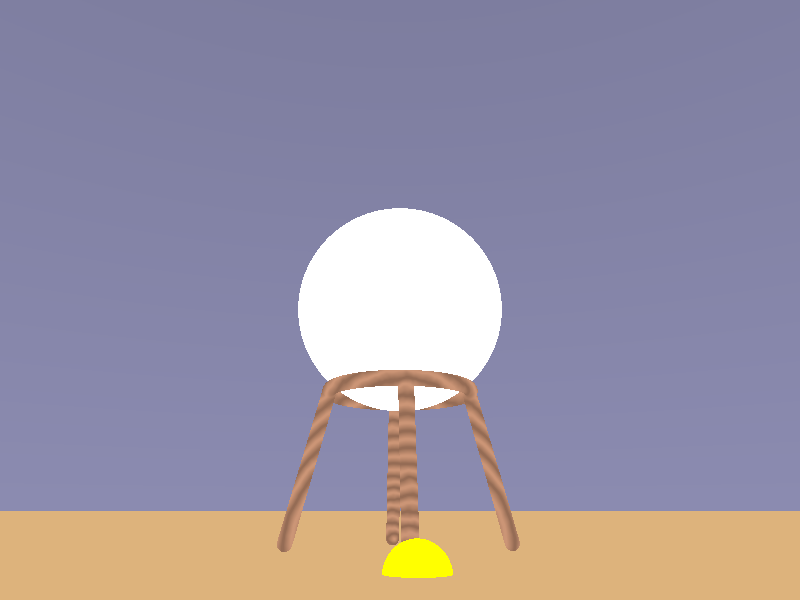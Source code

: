 /* CS360_Gabriel_Brehm */

#include "colors.inc"  
#include "textures.inc" 
#include "glass.inc"

light_source
{
    <900,500,300> 
    White
}     

camera{location<0.6466,0.5,8.4987>look_at<0,3.5,0>} 

sky_sphere 
{
    pigment 
    {
        gradient y
        color_map {
        [0.5  color CornflowerBlue]
        [1.0  color MidnightBlue]
    }
    scale 2
    translate -1
    }
}

plane
{        
    y, 0
    texture {Copper_Metal}
    finish {reflection 0.25}    
}

union //sphere shapes
{ 
    sphere
    {
        <0,0,0> 1.5     
        pigment {Clear}
        finish {F_Glass4}
                
    } 
    
    union
    {
        difference
        { 
            intersection
            {
                sphere
                {
                    <0,0,0>, 1.45
                    texture{Chrome_Metal}
                    finish {reflection 0.5} 
                }             
                
                box
                {
                    <-1,-1,-1>, <1,1,1>
                    texture{Chrome_Metal}
                    finish {reflection 0.5} 
                } 
            }
                
            sphere
            {
                <1,0,0>,  .5
                pigment {Pink_Granite}
                finish {reflection 0.5}
            }
            sphere
            {
                <0,0,1>,  .5
                pigment {Jade}  
                finish {reflection 0.5}
            } 
            sphere
            {
                <-1,0,0>,  .5
                pigment {Blood_Marble}
                finish {reflection 0.5}
            }
            sphere
            {
                <0,0,-1>,  .5
                pigment {Blue_Agate}
                finish {reflection 0.5}
            } 
            sphere
            {
                <0,1,0>,  .5
                pigment {Sapphire_Agate}
                finish {reflection 0.5}
            } 
            sphere
            {
                <0,-1,0>,  .5
                pigment {Red_Marble}
                finish {reflection 0.5}
            }
        }
        scale 0.5 
    } 
    translate <0,3.348995,0>
}
                         
union //stand
{
    torus
    {                            
        1, 0.1  
        pigment{Silver}
        finish {reflection .4}
        translate <0,2,0> 
        texture {DMFDarkOak}    
    } 
    
    cylinder
    {
        <1,2,0>, <1.5,0,0> 0.1  
        pigment{Silver}
        finish {reflection 0.5}
        texture {DMFDarkOak}
    }
    
    sphere
    {
        <1.5,0,0>, 0.1
        pigment{Silver}
        finish {reflection 0.5}
        texture {DMFDarkOak}
    }
     
    cylinder
    {
        <-1,2,0>, <-1.5,0,0> 0.1  
        pigment{Silver}
        finish {reflection 0.5} 
        texture {DMFDarkOak}
    }
    
    sphere
    {
        <-1.5,0,0>, 0.1
        pigment{Silver}
        finish {reflection 0.5}
        texture {DMFDarkOak}
    }
     
    cylinder
    {
        <0,2,1>, <0,0,1.5> 0.1  
        pigment{Silver}
        finish {reflection 0.5}   
        texture {DMFDarkOak}
    }
    
    
    sphere
    {
        <0,0,1.5>, 0.1
        pigment{Silver}
        finish {reflection 0.5}
        texture {DMFDarkOak}
    }
      
    cylinder
    {
        <-0,2,-1>, <0,0,-1.5> 0.1  
        pigment{Silver}
        finish {reflection 0.5}  
        texture {DMFDarkOak}
    }
    
    sphere
    {
        <0,0,-1.5>, 0.1
        pigment{Silver}
        finish {reflection 0.5}
        texture {DMFDarkOak}
    }
    translate <0,0.1,0>
}
sphere//newSphere
{ <0.0811,-0.020000000000000018,2.9989>0.3 pigment{Yellow}finish{F_Glass4}}